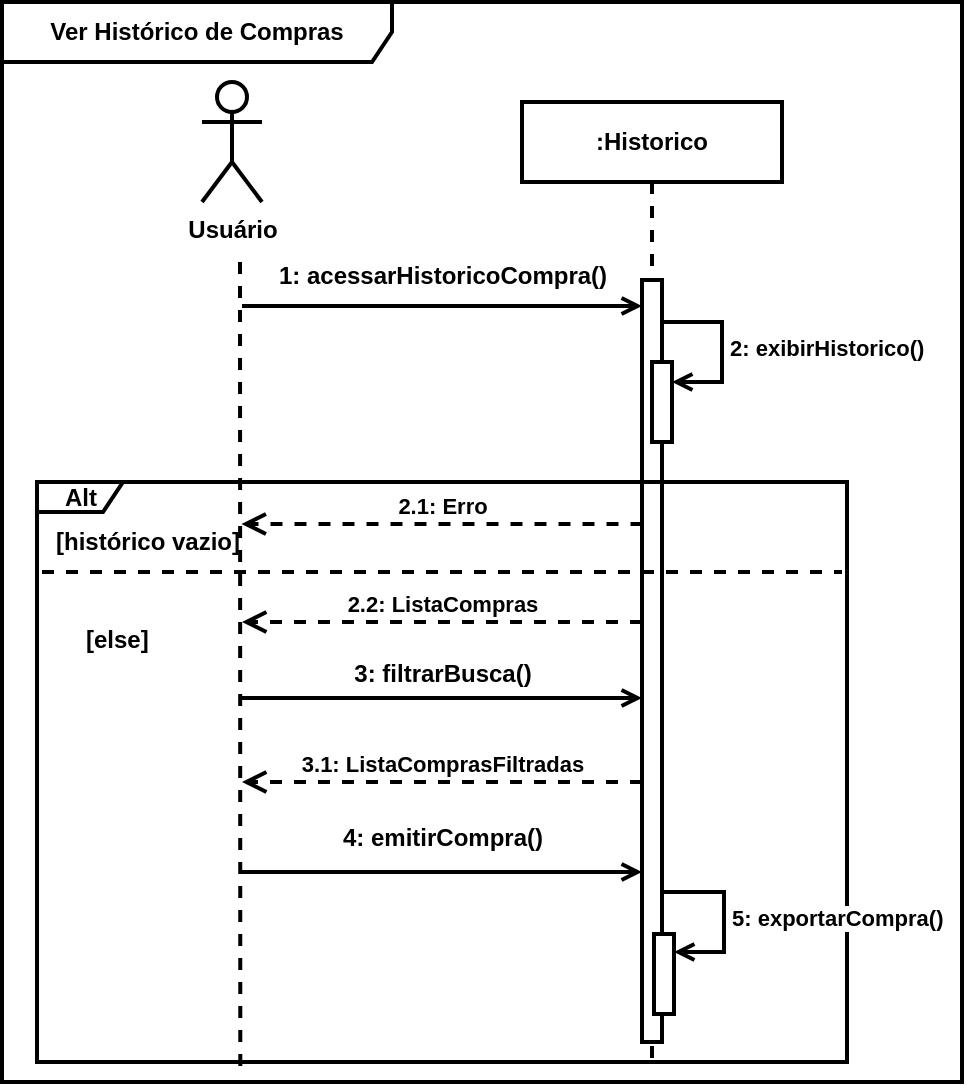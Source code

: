 <mxfile version="27.1.4">
  <diagram name="Página-1" id="JDGRNFPOSLMUrqeBPpCN">
    <mxGraphModel grid="1" page="1" gridSize="10" guides="1" tooltips="1" connect="1" arrows="1" fold="1" pageScale="1" pageWidth="827" pageHeight="1169" math="1" shadow="0">
      <root>
        <mxCell id="0" />
        <mxCell id="1" parent="0" />
        <mxCell id="BqJJ9dFHIq1TASMny_WH-1" value=":Historico" style="shape=umlLifeline;perimeter=lifelinePerimeter;whiteSpace=wrap;html=1;container=1;dropTarget=0;collapsible=0;recursiveResize=0;outlineConnect=0;portConstraint=eastwest;newEdgeStyle={&quot;curved&quot;:0,&quot;rounded&quot;:0};strokeWidth=2;fontStyle=1" vertex="1" parent="1">
          <mxGeometry x="270" y="1050" width="130" height="480" as="geometry" />
        </mxCell>
        <mxCell id="BqJJ9dFHIq1TASMny_WH-2" value="" style="html=1;points=[[0,0,0,0,5],[0,1,0,0,-5],[1,0,0,0,5],[1,1,0,0,-5]];perimeter=orthogonalPerimeter;outlineConnect=0;targetShapes=umlLifeline;portConstraint=eastwest;newEdgeStyle={&quot;curved&quot;:0,&quot;rounded&quot;:0};strokeWidth=2;fontStyle=1" vertex="1" parent="BqJJ9dFHIq1TASMny_WH-1">
          <mxGeometry x="60" y="89" width="10" height="381" as="geometry" />
        </mxCell>
        <mxCell id="BqJJ9dFHIq1TASMny_WH-5" value="Ver Histórico de Compras" style="shape=umlFrame;whiteSpace=wrap;html=1;pointerEvents=0;width=195;height=30;strokeWidth=2;fontStyle=1" vertex="1" parent="1">
          <mxGeometry x="10" y="1000" width="480" height="540" as="geometry" />
        </mxCell>
        <mxCell id="BqJJ9dFHIq1TASMny_WH-8" value="" style="endArrow=open;html=1;rounded=0;strokeWidth=2;fontStyle=1;endFill=0;" edge="1" parent="1" target="BqJJ9dFHIq1TASMny_WH-2">
          <mxGeometry width="50" height="50" relative="1" as="geometry">
            <mxPoint x="190.75" y="1152" as="sourcePoint" />
            <mxPoint x="335.25" y="1152" as="targetPoint" />
            <Array as="points">
              <mxPoint x="130" y="1152" />
            </Array>
          </mxGeometry>
        </mxCell>
        <mxCell id="BqJJ9dFHIq1TASMny_WH-9" value="1: acessarHistoricoCompra()" style="text;html=1;align=center;verticalAlign=middle;resizable=0;points=[];autosize=1;strokeColor=none;fillColor=none;strokeWidth=2;fontStyle=1" vertex="1" parent="1">
          <mxGeometry x="140" y="1122" width="180" height="30" as="geometry" />
        </mxCell>
        <mxCell id="BqJJ9dFHIq1TASMny_WH-26" value="Usuário" style="shape=umlActor;verticalLabelPosition=bottom;verticalAlign=top;html=1;outlineConnect=0;strokeWidth=2;fontStyle=1" vertex="1" parent="1">
          <mxGeometry x="110" y="1040" width="30" height="60" as="geometry" />
        </mxCell>
        <mxCell id="BqJJ9dFHIq1TASMny_WH-27" value="" style="endArrow=none;dashed=1;html=1;rounded=0;strokeWidth=2;fontStyle=1;exitX=0.251;exitY=1.007;exitDx=0;exitDy=0;exitPerimeter=0;" edge="1" parent="1" source="BqJJ9dFHIq1TASMny_WH-28">
          <mxGeometry width="50" height="50" relative="1" as="geometry">
            <mxPoint x="129" y="1550" as="sourcePoint" />
            <mxPoint x="129" y="1126" as="targetPoint" />
          </mxGeometry>
        </mxCell>
        <mxCell id="BqJJ9dFHIq1TASMny_WH-28" value="Alt" style="shape=umlFrame;whiteSpace=wrap;html=1;pointerEvents=0;recursiveResize=0;container=1;collapsible=0;width=43;height=15;strokeWidth=2;fontStyle=1" vertex="1" parent="1">
          <mxGeometry x="27.5" y="1240" width="405" height="290" as="geometry" />
        </mxCell>
        <mxCell id="BqJJ9dFHIq1TASMny_WH-29" value="[histórico vazio]" style="text;html=1;strokeWidth=2;fontStyle=1" vertex="1" parent="BqJJ9dFHIq1TASMny_WH-28">
          <mxGeometry width="100" height="20" relative="1" as="geometry">
            <mxPoint x="7" y="16" as="offset" />
          </mxGeometry>
        </mxCell>
        <mxCell id="BqJJ9dFHIq1TASMny_WH-30" value="[else]" style="line;strokeWidth=2;dashed=1;labelPosition=center;verticalLabelPosition=bottom;align=left;verticalAlign=top;spacingLeft=20;spacingTop=15;html=1;whiteSpace=wrap;fontStyle=1" vertex="1" parent="BqJJ9dFHIq1TASMny_WH-28">
          <mxGeometry x="2.5" y="40" width="400" height="10" as="geometry" />
        </mxCell>
        <mxCell id="BqJJ9dFHIq1TASMny_WH-37" value="2.2: ListaCompras" style="html=1;verticalAlign=bottom;endArrow=open;dashed=1;endSize=8;curved=0;rounded=0;strokeWidth=2;fontStyle=1;endFill=0;" edge="1" parent="BqJJ9dFHIq1TASMny_WH-28">
          <mxGeometry relative="1" as="geometry">
            <mxPoint x="302.5" y="70" as="sourcePoint" />
            <mxPoint x="102.5" y="70" as="targetPoint" />
          </mxGeometry>
        </mxCell>
        <mxCell id="BqJJ9dFHIq1TASMny_WH-38" value="2.1: Erro" style="html=1;verticalAlign=bottom;endArrow=open;dashed=1;endSize=8;curved=0;rounded=0;strokeWidth=2;fontStyle=1;endFill=0;" edge="1" parent="BqJJ9dFHIq1TASMny_WH-28">
          <mxGeometry relative="1" as="geometry">
            <mxPoint x="302.75" y="21" as="sourcePoint" />
            <mxPoint x="102.25" y="21" as="targetPoint" />
          </mxGeometry>
        </mxCell>
        <mxCell id="BqJJ9dFHIq1TASMny_WH-41" value="3: filtrarBusca()" style="text;html=1;align=center;verticalAlign=middle;resizable=0;points=[];autosize=1;strokeColor=none;fillColor=none;strokeWidth=2;fontStyle=1" vertex="1" parent="BqJJ9dFHIq1TASMny_WH-28">
          <mxGeometry x="152.5" y="81" width="100" height="30" as="geometry" />
        </mxCell>
        <mxCell id="BqJJ9dFHIq1TASMny_WH-42" value="" style="endArrow=open;html=1;rounded=0;strokeWidth=2;fontStyle=1;endFill=0;" edge="1" parent="BqJJ9dFHIq1TASMny_WH-28">
          <mxGeometry width="50" height="50" relative="1" as="geometry">
            <mxPoint x="163.25" y="108" as="sourcePoint" />
            <mxPoint x="302.5" y="108" as="targetPoint" />
            <Array as="points">
              <mxPoint x="102.5" y="108" />
            </Array>
          </mxGeometry>
        </mxCell>
        <mxCell id="BqJJ9dFHIq1TASMny_WH-43" value="3.1: ListaComprasFiltradas" style="html=1;verticalAlign=bottom;endArrow=open;dashed=1;endSize=8;curved=0;rounded=0;strokeWidth=2;fontStyle=1;endFill=0;" edge="1" parent="BqJJ9dFHIq1TASMny_WH-28">
          <mxGeometry relative="1" as="geometry">
            <mxPoint x="302.5" y="150" as="sourcePoint" />
            <mxPoint x="102.5" y="150" as="targetPoint" />
          </mxGeometry>
        </mxCell>
        <mxCell id="BqJJ9dFHIq1TASMny_WH-44" value="4: emitirCompra()" style="text;html=1;align=center;verticalAlign=middle;resizable=0;points=[];autosize=1;strokeColor=none;fillColor=none;strokeWidth=2;fontStyle=1" vertex="1" parent="BqJJ9dFHIq1TASMny_WH-28">
          <mxGeometry x="142.5" y="163" width="120" height="30" as="geometry" />
        </mxCell>
        <mxCell id="BqJJ9dFHIq1TASMny_WH-45" value="" style="endArrow=open;html=1;rounded=0;strokeWidth=2;fontStyle=1;endFill=0;" edge="1" parent="BqJJ9dFHIq1TASMny_WH-28">
          <mxGeometry width="50" height="50" relative="1" as="geometry">
            <mxPoint x="163.25" y="195" as="sourcePoint" />
            <mxPoint x="302.5" y="195" as="targetPoint" />
            <Array as="points">
              <mxPoint x="102.5" y="195" />
            </Array>
          </mxGeometry>
        </mxCell>
        <mxCell id="BqJJ9dFHIq1TASMny_WH-46" value="" style="html=1;points=[[0,0,0,0,5],[0,1,0,0,-5],[1,0,0,0,5],[1,1,0,0,-5]];perimeter=orthogonalPerimeter;outlineConnect=0;targetShapes=umlLifeline;portConstraint=eastwest;newEdgeStyle={&quot;curved&quot;:0,&quot;rounded&quot;:0};strokeWidth=2;fontStyle=1" vertex="1" parent="BqJJ9dFHIq1TASMny_WH-28">
          <mxGeometry x="308.5" y="226" width="10" height="40" as="geometry" />
        </mxCell>
        <mxCell id="BqJJ9dFHIq1TASMny_WH-48" value="5: exportarCompra()" style="html=1;align=left;spacingLeft=2;endArrow=open;rounded=0;edgeStyle=orthogonalEdgeStyle;curved=0;rounded=0;strokeWidth=2;fontStyle=1;endFill=0;" edge="1" parent="BqJJ9dFHIq1TASMny_WH-28">
          <mxGeometry x="-0.002" relative="1" as="geometry">
            <mxPoint x="313.5" y="205" as="sourcePoint" />
            <Array as="points">
              <mxPoint x="343.5" y="235" />
            </Array>
            <mxPoint x="318.5" y="235" as="targetPoint" />
            <mxPoint as="offset" />
          </mxGeometry>
        </mxCell>
        <mxCell id="BqJJ9dFHIq1TASMny_WH-39" value="" style="html=1;points=[[0,0,0,0,5],[0,1,0,0,-5],[1,0,0,0,5],[1,1,0,0,-5]];perimeter=orthogonalPerimeter;outlineConnect=0;targetShapes=umlLifeline;portConstraint=eastwest;newEdgeStyle={&quot;curved&quot;:0,&quot;rounded&quot;:0};strokeWidth=2;fontStyle=1" vertex="1" parent="1">
          <mxGeometry x="335" y="1180" width="10" height="40" as="geometry" />
        </mxCell>
        <mxCell id="BqJJ9dFHIq1TASMny_WH-40" value="2: exibirHistorico()" style="html=1;align=left;spacingLeft=2;endArrow=open;rounded=0;edgeStyle=orthogonalEdgeStyle;curved=0;rounded=0;strokeWidth=2;fontStyle=1;endFill=0;" edge="1" parent="1" target="BqJJ9dFHIq1TASMny_WH-39">
          <mxGeometry relative="1" as="geometry">
            <mxPoint x="340" y="1160" as="sourcePoint" />
            <Array as="points">
              <mxPoint x="370" y="1190" />
            </Array>
          </mxGeometry>
        </mxCell>
      </root>
    </mxGraphModel>
  </diagram>
</mxfile>
